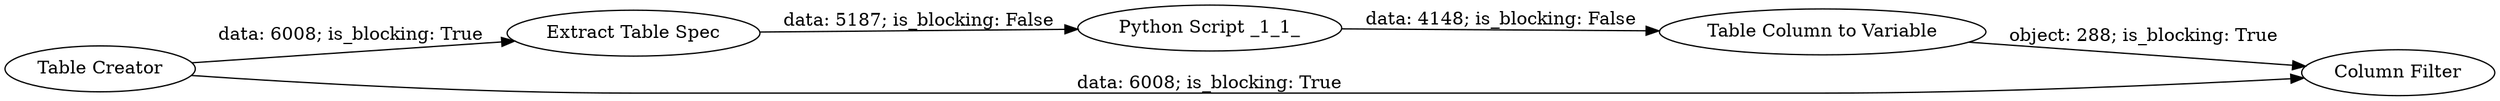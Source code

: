 digraph {
	"-4463734187447073095_80" [label="Extract Table Spec"]
	"-4463734187447073095_92" [label="Python Script _1_1_"]
	"-4463734187447073095_1" [label="Table Creator"]
	"-4463734187447073095_52" [label="Column Filter"]
	"-4463734187447073095_93" [label="Table Column to Variable"]
	"-4463734187447073095_1" -> "-4463734187447073095_80" [label="data: 6008; is_blocking: True"]
	"-4463734187447073095_92" -> "-4463734187447073095_93" [label="data: 4148; is_blocking: False"]
	"-4463734187447073095_1" -> "-4463734187447073095_52" [label="data: 6008; is_blocking: True"]
	"-4463734187447073095_80" -> "-4463734187447073095_92" [label="data: 5187; is_blocking: False"]
	"-4463734187447073095_93" -> "-4463734187447073095_52" [label="object: 288; is_blocking: True"]
	rankdir=LR
}
